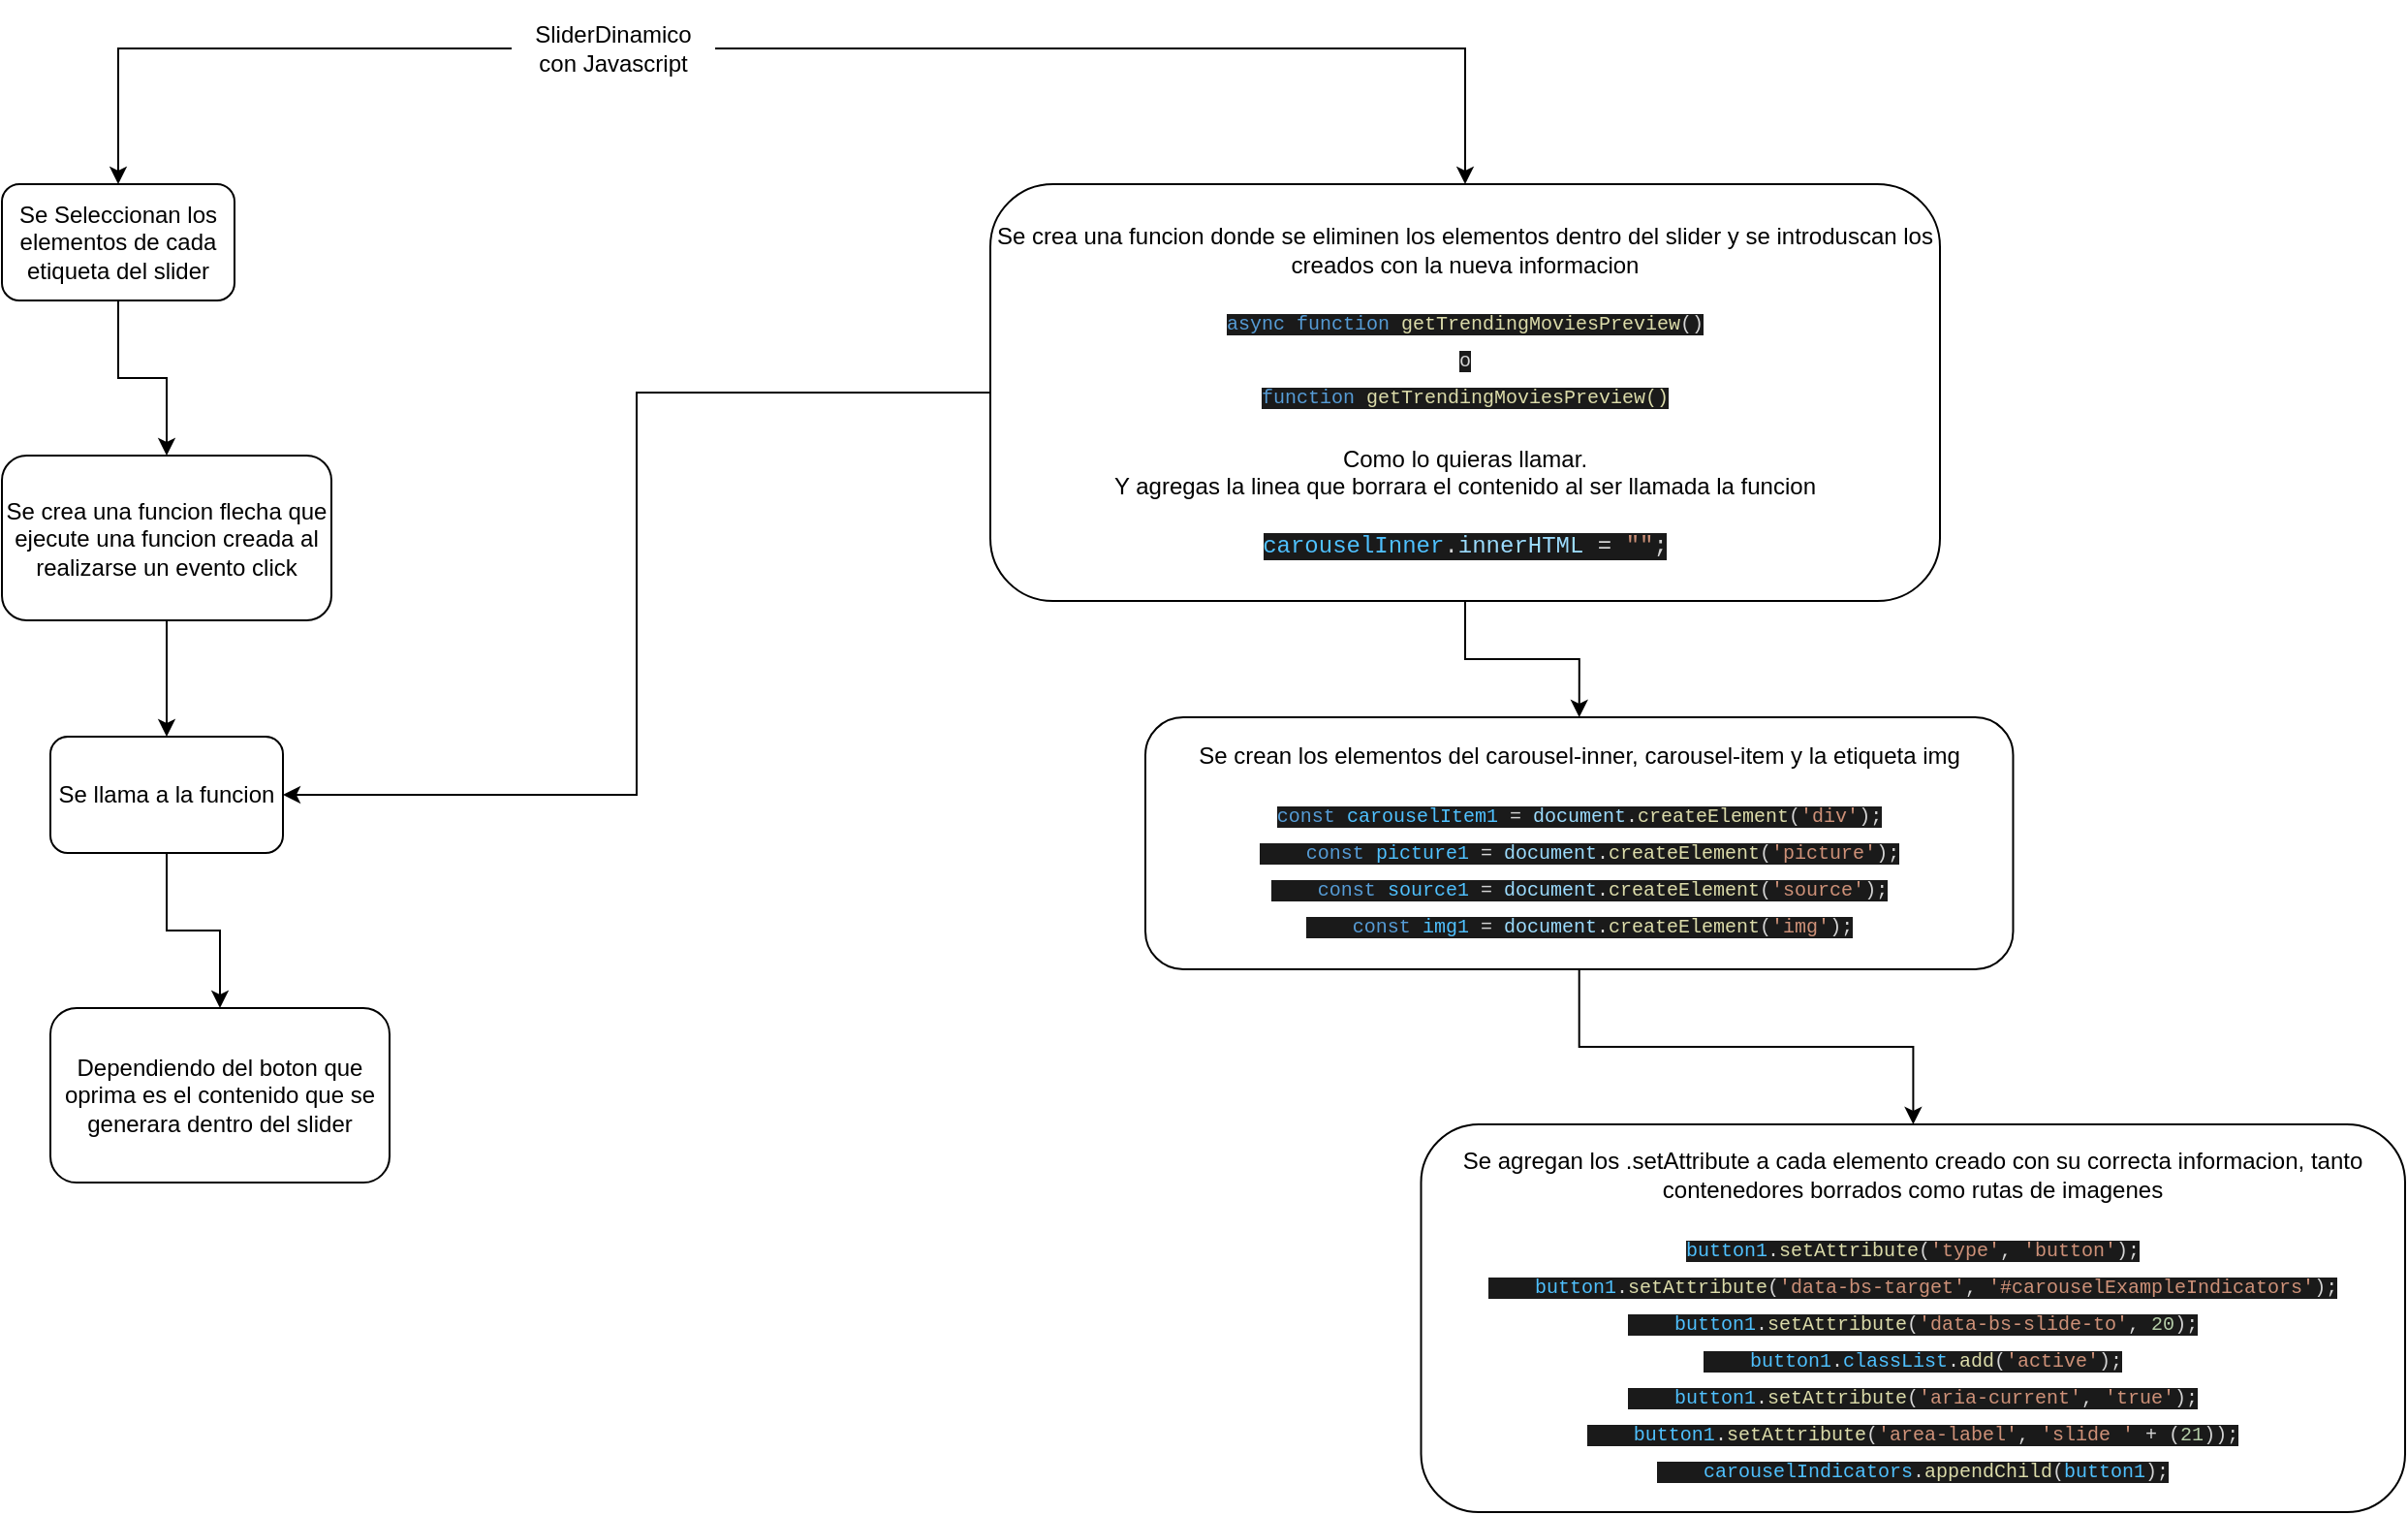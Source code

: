 <mxfile version="24.7.6">
  <diagram name="Page-1" id="2YBvvXClWsGukQMizWep">
    <mxGraphModel dx="1194" dy="778" grid="1" gridSize="10" guides="1" tooltips="1" connect="1" arrows="1" fold="1" page="1" pageScale="1" pageWidth="850" pageHeight="1100" math="0" shadow="0">
      <root>
        <mxCell id="0" />
        <mxCell id="1" parent="0" />
        <mxCell id="a10XVoUDFQ1LZGyyS28V-7" style="edgeStyle=orthogonalEdgeStyle;rounded=0;orthogonalLoop=1;jettySize=auto;html=1;entryX=0.5;entryY=0;entryDx=0;entryDy=0;" edge="1" parent="1" source="a10XVoUDFQ1LZGyyS28V-1" target="a10XVoUDFQ1LZGyyS28V-6">
          <mxGeometry relative="1" as="geometry" />
        </mxCell>
        <mxCell id="a10XVoUDFQ1LZGyyS28V-13" style="edgeStyle=orthogonalEdgeStyle;rounded=0;orthogonalLoop=1;jettySize=auto;html=1;entryX=0.5;entryY=0;entryDx=0;entryDy=0;" edge="1" parent="1" source="a10XVoUDFQ1LZGyyS28V-1" target="a10XVoUDFQ1LZGyyS28V-10">
          <mxGeometry relative="1" as="geometry" />
        </mxCell>
        <mxCell id="a10XVoUDFQ1LZGyyS28V-1" value="SliderDinamico con Javascript" style="text;html=1;align=center;verticalAlign=middle;whiteSpace=wrap;rounded=0;" vertex="1" parent="1">
          <mxGeometry x="373" y="10" width="105" height="50" as="geometry" />
        </mxCell>
        <mxCell id="a10XVoUDFQ1LZGyyS28V-18" value="" style="edgeStyle=orthogonalEdgeStyle;rounded=0;orthogonalLoop=1;jettySize=auto;html=1;" edge="1" parent="1" source="a10XVoUDFQ1LZGyyS28V-6" target="a10XVoUDFQ1LZGyyS28V-17">
          <mxGeometry relative="1" as="geometry" />
        </mxCell>
        <mxCell id="a10XVoUDFQ1LZGyyS28V-6" value="Se Seleccionan los elementos de cada etiqueta del slider" style="rounded=1;whiteSpace=wrap;html=1;" vertex="1" parent="1">
          <mxGeometry x="110" y="105" width="120" height="60" as="geometry" />
        </mxCell>
        <mxCell id="a10XVoUDFQ1LZGyyS28V-16" value="" style="edgeStyle=orthogonalEdgeStyle;rounded=0;orthogonalLoop=1;jettySize=auto;html=1;" edge="1" parent="1" source="a10XVoUDFQ1LZGyyS28V-8" target="a10XVoUDFQ1LZGyyS28V-15">
          <mxGeometry relative="1" as="geometry" />
        </mxCell>
        <mxCell id="a10XVoUDFQ1LZGyyS28V-8" value="Se crean los elementos del carousel-inner, carousel-item y la etiqueta img&lt;div&gt;&lt;br&gt;&lt;/div&gt;&lt;div style=&quot;font-size: 10px;&quot;&gt;&lt;div style=&quot;color: rgb(212, 212, 212); font-family: Consolas, &amp;quot;Courier New&amp;quot;, monospace; line-height: 19px; white-space: pre;&quot;&gt;&lt;div style=&quot;&quot;&gt;&lt;span style=&quot;background-color: rgb(26, 26, 26);&quot;&gt;&lt;span style=&quot;color: rgb(86, 156, 214);&quot;&gt;const&lt;/span&gt; &lt;span style=&quot;color: rgb(79, 193, 255);&quot;&gt;carouselItem1&lt;/span&gt; = &lt;span style=&quot;color: rgb(156, 220, 254);&quot;&gt;document&lt;/span&gt;.&lt;span style=&quot;color: rgb(220, 220, 170);&quot;&gt;createElement&lt;/span&gt;(&lt;span style=&quot;color: rgb(206, 145, 120);&quot;&gt;&#39;div&#39;&lt;/span&gt;);&lt;/span&gt;&lt;/div&gt;&lt;div style=&quot;&quot;&gt;&lt;span style=&quot;background-color: rgb(26, 26, 26);&quot;&gt;&amp;nbsp; &amp;nbsp; &lt;span style=&quot;color: #569cd6;&quot;&gt;const&lt;/span&gt; &lt;span style=&quot;color: #4fc1ff;&quot;&gt;picture1&lt;/span&gt; = &lt;span style=&quot;color: #9cdcfe;&quot;&gt;document&lt;/span&gt;.&lt;span style=&quot;color: #dcdcaa;&quot;&gt;createElement&lt;/span&gt;(&lt;span style=&quot;color: #ce9178;&quot;&gt;&#39;picture&#39;&lt;/span&gt;);&lt;/span&gt;&lt;/div&gt;&lt;div style=&quot;&quot;&gt;&lt;span style=&quot;background-color: rgb(26, 26, 26);&quot;&gt;&amp;nbsp; &amp;nbsp; &lt;span style=&quot;color: #569cd6;&quot;&gt;const&lt;/span&gt; &lt;span style=&quot;color: #4fc1ff;&quot;&gt;source1&lt;/span&gt; = &lt;span style=&quot;color: #9cdcfe;&quot;&gt;document&lt;/span&gt;.&lt;span style=&quot;color: #dcdcaa;&quot;&gt;createElement&lt;/span&gt;(&lt;span style=&quot;color: #ce9178;&quot;&gt;&#39;source&#39;&lt;/span&gt;);&lt;/span&gt;&lt;/div&gt;&lt;div style=&quot;&quot;&gt;&lt;span style=&quot;background-color: rgb(26, 26, 26);&quot;&gt;&amp;nbsp; &amp;nbsp; &lt;span style=&quot;color: rgb(86, 156, 214);&quot;&gt;const&lt;/span&gt; &lt;span style=&quot;color: rgb(79, 193, 255);&quot;&gt;img1&lt;/span&gt; = &lt;span style=&quot;color: rgb(156, 220, 254);&quot;&gt;document&lt;/span&gt;.&lt;span style=&quot;color: rgb(220, 220, 170);&quot;&gt;createElement&lt;/span&gt;(&lt;span style=&quot;color: rgb(206, 145, 120);&quot;&gt;&#39;img&#39;&lt;/span&gt;);&lt;/span&gt;&lt;/div&gt;&lt;/div&gt;&lt;/div&gt;" style="rounded=1;whiteSpace=wrap;html=1;" vertex="1" parent="1">
          <mxGeometry x="700" y="380" width="447.74" height="130" as="geometry" />
        </mxCell>
        <mxCell id="a10XVoUDFQ1LZGyyS28V-14" style="edgeStyle=orthogonalEdgeStyle;rounded=0;orthogonalLoop=1;jettySize=auto;html=1;exitX=0.5;exitY=1;exitDx=0;exitDy=0;entryX=0.5;entryY=0;entryDx=0;entryDy=0;" edge="1" parent="1" source="a10XVoUDFQ1LZGyyS28V-10" target="a10XVoUDFQ1LZGyyS28V-8">
          <mxGeometry relative="1" as="geometry" />
        </mxCell>
        <mxCell id="a10XVoUDFQ1LZGyyS28V-21" style="edgeStyle=orthogonalEdgeStyle;rounded=0;orthogonalLoop=1;jettySize=auto;html=1;entryX=1;entryY=0.5;entryDx=0;entryDy=0;" edge="1" parent="1" source="a10XVoUDFQ1LZGyyS28V-10" target="a10XVoUDFQ1LZGyyS28V-19">
          <mxGeometry relative="1" as="geometry" />
        </mxCell>
        <mxCell id="a10XVoUDFQ1LZGyyS28V-10" value="Se crea una funcion donde se eliminen los elementos dentro del slider y se introduscan los creados con la nueva informacion&lt;div&gt;&lt;br&gt;&lt;/div&gt;&lt;div&gt;&lt;div style=&quot;color: rgb(212, 212, 212); font-family: Consolas, &amp;quot;Courier New&amp;quot;, monospace; line-height: 19px; white-space: pre; font-size: 10px;&quot;&gt;&lt;span style=&quot;background-color: rgb(26, 26, 26);&quot;&gt;&lt;span style=&quot;color: rgb(86, 156, 214);&quot;&gt;async&lt;/span&gt; &lt;span style=&quot;color: rgb(86, 156, 214);&quot;&gt;function&lt;/span&gt; &lt;span style=&quot;color: rgb(220, 220, 170);&quot;&gt;getTrendingMoviesPreview&lt;/span&gt;()&lt;/span&gt;&lt;/div&gt;&lt;/div&gt;&lt;div style=&quot;color: rgb(212, 212, 212); font-family: Consolas, &amp;quot;Courier New&amp;quot;, monospace; line-height: 19px; white-space: pre; font-size: 10px;&quot;&gt;&lt;span style=&quot;background-color: rgb(26, 26, 26);&quot;&gt;o&lt;/span&gt;&lt;/div&gt;&lt;div style=&quot;color: rgb(212, 212, 212); font-family: Consolas, &amp;quot;Courier New&amp;quot;, monospace; line-height: 19px; white-space: pre; font-size: 10px;&quot;&gt;&lt;span style=&quot;background-color: rgb(26, 26, 26);&quot;&gt;&lt;span style=&quot;color: rgb(86, 156, 214);&quot;&gt;function&lt;/span&gt; &lt;span style=&quot;color: rgb(220, 220, 170);&quot;&gt;getTrendingMoviesPreview()&lt;/span&gt;&lt;/span&gt;&lt;br&gt;&lt;/div&gt;&lt;div&gt;&lt;br&gt;&lt;/div&gt;&lt;div&gt;Como lo quieras llamar.&lt;/div&gt;&lt;div&gt;Y agregas la linea que borrara el contenido al ser llamada la funcion&lt;/div&gt;&lt;div&gt;&lt;br&gt;&lt;/div&gt;&lt;div style=&quot;&quot;&gt;&lt;div style=&quot;color: rgb(212, 212, 212); font-family: Consolas, &amp;quot;Courier New&amp;quot;, monospace; line-height: 19px; white-space: pre;&quot;&gt;&lt;span style=&quot;background-color: rgb(26, 26, 26);&quot;&gt;&lt;span style=&quot;color: rgb(79, 193, 255);&quot;&gt;carouselInner&lt;/span&gt;.&lt;span style=&quot;color: rgb(156, 220, 254);&quot;&gt;innerHTML&lt;/span&gt; = &lt;span style=&quot;color: rgb(206, 145, 120);&quot;&gt;&quot;&quot;&lt;/span&gt;;&lt;/span&gt;&lt;/div&gt;&lt;/div&gt;" style="rounded=1;whiteSpace=wrap;html=1;" vertex="1" parent="1">
          <mxGeometry x="620" y="105" width="490" height="215" as="geometry" />
        </mxCell>
        <mxCell id="a10XVoUDFQ1LZGyyS28V-15" value="Se agregan los .setAttribute a cada elemento creado con su correcta informacion, tanto contenedores borrados como rutas de imagenes&lt;div&gt;&lt;br&gt;&lt;/div&gt;&lt;div style=&quot;font-size: 10px;&quot;&gt;&lt;div style=&quot;color: rgb(212, 212, 212); font-family: Consolas, &amp;quot;Courier New&amp;quot;, monospace; line-height: 19px; white-space: pre;&quot;&gt;&lt;div style=&quot;&quot;&gt;&lt;span style=&quot;background-color: rgb(26, 26, 26);&quot;&gt;&lt;span style=&quot;color: rgb(79, 193, 255);&quot;&gt;button1&lt;/span&gt;.&lt;span style=&quot;color: rgb(220, 220, 170);&quot;&gt;setAttribute&lt;/span&gt;(&lt;span style=&quot;color: rgb(206, 145, 120);&quot;&gt;&#39;type&#39;&lt;/span&gt;, &lt;span style=&quot;color: rgb(206, 145, 120);&quot;&gt;&#39;button&#39;&lt;/span&gt;);&lt;/span&gt;&lt;/div&gt;&lt;div style=&quot;&quot;&gt;&lt;span style=&quot;background-color: rgb(26, 26, 26);&quot;&gt;&amp;nbsp; &amp;nbsp; &lt;span style=&quot;color: #4fc1ff;&quot;&gt;button1&lt;/span&gt;.&lt;span style=&quot;color: #dcdcaa;&quot;&gt;setAttribute&lt;/span&gt;(&lt;span style=&quot;color: #ce9178;&quot;&gt;&#39;data-bs-target&#39;&lt;/span&gt;, &lt;span style=&quot;color: #ce9178;&quot;&gt;&#39;#carouselExampleIndicators&#39;&lt;/span&gt;);&lt;/span&gt;&lt;/div&gt;&lt;div style=&quot;&quot;&gt;&lt;span style=&quot;background-color: rgb(26, 26, 26);&quot;&gt;&amp;nbsp; &amp;nbsp; &lt;span style=&quot;color: #4fc1ff;&quot;&gt;button1&lt;/span&gt;.&lt;span style=&quot;color: #dcdcaa;&quot;&gt;setAttribute&lt;/span&gt;(&lt;span style=&quot;color: #ce9178;&quot;&gt;&#39;data-bs-slide-to&#39;&lt;/span&gt;, &lt;span style=&quot;color: #b5cea8;&quot;&gt;20&lt;/span&gt;);&lt;/span&gt;&lt;/div&gt;&lt;div style=&quot;&quot;&gt;&lt;span style=&quot;background-color: rgb(26, 26, 26);&quot;&gt;&amp;nbsp; &amp;nbsp; &lt;span style=&quot;color: #4fc1ff;&quot;&gt;button1&lt;/span&gt;.&lt;span style=&quot;color: #4fc1ff;&quot;&gt;classList&lt;/span&gt;.&lt;span style=&quot;color: #dcdcaa;&quot;&gt;add&lt;/span&gt;(&lt;span style=&quot;color: #ce9178;&quot;&gt;&#39;active&#39;&lt;/span&gt;);&lt;/span&gt;&lt;/div&gt;&lt;div style=&quot;&quot;&gt;&lt;span style=&quot;background-color: rgb(26, 26, 26);&quot;&gt;&amp;nbsp; &amp;nbsp; &lt;span style=&quot;color: #4fc1ff;&quot;&gt;button1&lt;/span&gt;.&lt;span style=&quot;color: #dcdcaa;&quot;&gt;setAttribute&lt;/span&gt;(&lt;span style=&quot;color: #ce9178;&quot;&gt;&#39;aria-current&#39;&lt;/span&gt;, &lt;span style=&quot;color: #ce9178;&quot;&gt;&#39;true&#39;&lt;/span&gt;);&lt;/span&gt;&lt;/div&gt;&lt;div style=&quot;&quot;&gt;&lt;span style=&quot;background-color: rgb(26, 26, 26);&quot;&gt;&amp;nbsp; &amp;nbsp; &lt;span style=&quot;color: #4fc1ff;&quot;&gt;button1&lt;/span&gt;.&lt;span style=&quot;color: #dcdcaa;&quot;&gt;setAttribute&lt;/span&gt;(&lt;span style=&quot;color: #ce9178;&quot;&gt;&#39;area-label&#39;&lt;/span&gt;, &lt;span style=&quot;color: #ce9178;&quot;&gt;&#39;slide &#39;&lt;/span&gt; + (&lt;span style=&quot;color: #b5cea8;&quot;&gt;21&lt;/span&gt;));&lt;/span&gt;&lt;/div&gt;&lt;div style=&quot;&quot;&gt;&lt;span style=&quot;background-color: rgb(26, 26, 26);&quot;&gt;&amp;nbsp; &amp;nbsp; &lt;span style=&quot;color: rgb(79, 193, 255);&quot;&gt;carouselIndicators&lt;/span&gt;.&lt;span style=&quot;color: rgb(220, 220, 170);&quot;&gt;appendChild&lt;/span&gt;(&lt;span style=&quot;color: rgb(79, 193, 255);&quot;&gt;button1&lt;/span&gt;);&lt;/span&gt;&lt;/div&gt;&lt;/div&gt;&lt;/div&gt;" style="rounded=1;whiteSpace=wrap;html=1;" vertex="1" parent="1">
          <mxGeometry x="842.25" y="590" width="507.75" height="200" as="geometry" />
        </mxCell>
        <mxCell id="a10XVoUDFQ1LZGyyS28V-20" value="" style="edgeStyle=orthogonalEdgeStyle;rounded=0;orthogonalLoop=1;jettySize=auto;html=1;" edge="1" parent="1" source="a10XVoUDFQ1LZGyyS28V-17" target="a10XVoUDFQ1LZGyyS28V-19">
          <mxGeometry relative="1" as="geometry" />
        </mxCell>
        <mxCell id="a10XVoUDFQ1LZGyyS28V-17" value="Se crea una funcion flecha que ejecute una funcion creada al realizarse un evento click" style="rounded=1;whiteSpace=wrap;html=1;" vertex="1" parent="1">
          <mxGeometry x="110" y="245" width="170" height="85" as="geometry" />
        </mxCell>
        <mxCell id="a10XVoUDFQ1LZGyyS28V-23" value="" style="edgeStyle=orthogonalEdgeStyle;rounded=0;orthogonalLoop=1;jettySize=auto;html=1;" edge="1" parent="1" source="a10XVoUDFQ1LZGyyS28V-19" target="a10XVoUDFQ1LZGyyS28V-22">
          <mxGeometry relative="1" as="geometry" />
        </mxCell>
        <mxCell id="a10XVoUDFQ1LZGyyS28V-19" value="Se llama a la funcion" style="whiteSpace=wrap;html=1;rounded=1;" vertex="1" parent="1">
          <mxGeometry x="135" y="390" width="120" height="60" as="geometry" />
        </mxCell>
        <mxCell id="a10XVoUDFQ1LZGyyS28V-22" value="Dependiendo del boton que oprima es el contenido que se generara dentro del slider" style="whiteSpace=wrap;html=1;rounded=1;" vertex="1" parent="1">
          <mxGeometry x="135" y="530" width="175" height="90" as="geometry" />
        </mxCell>
      </root>
    </mxGraphModel>
  </diagram>
</mxfile>
